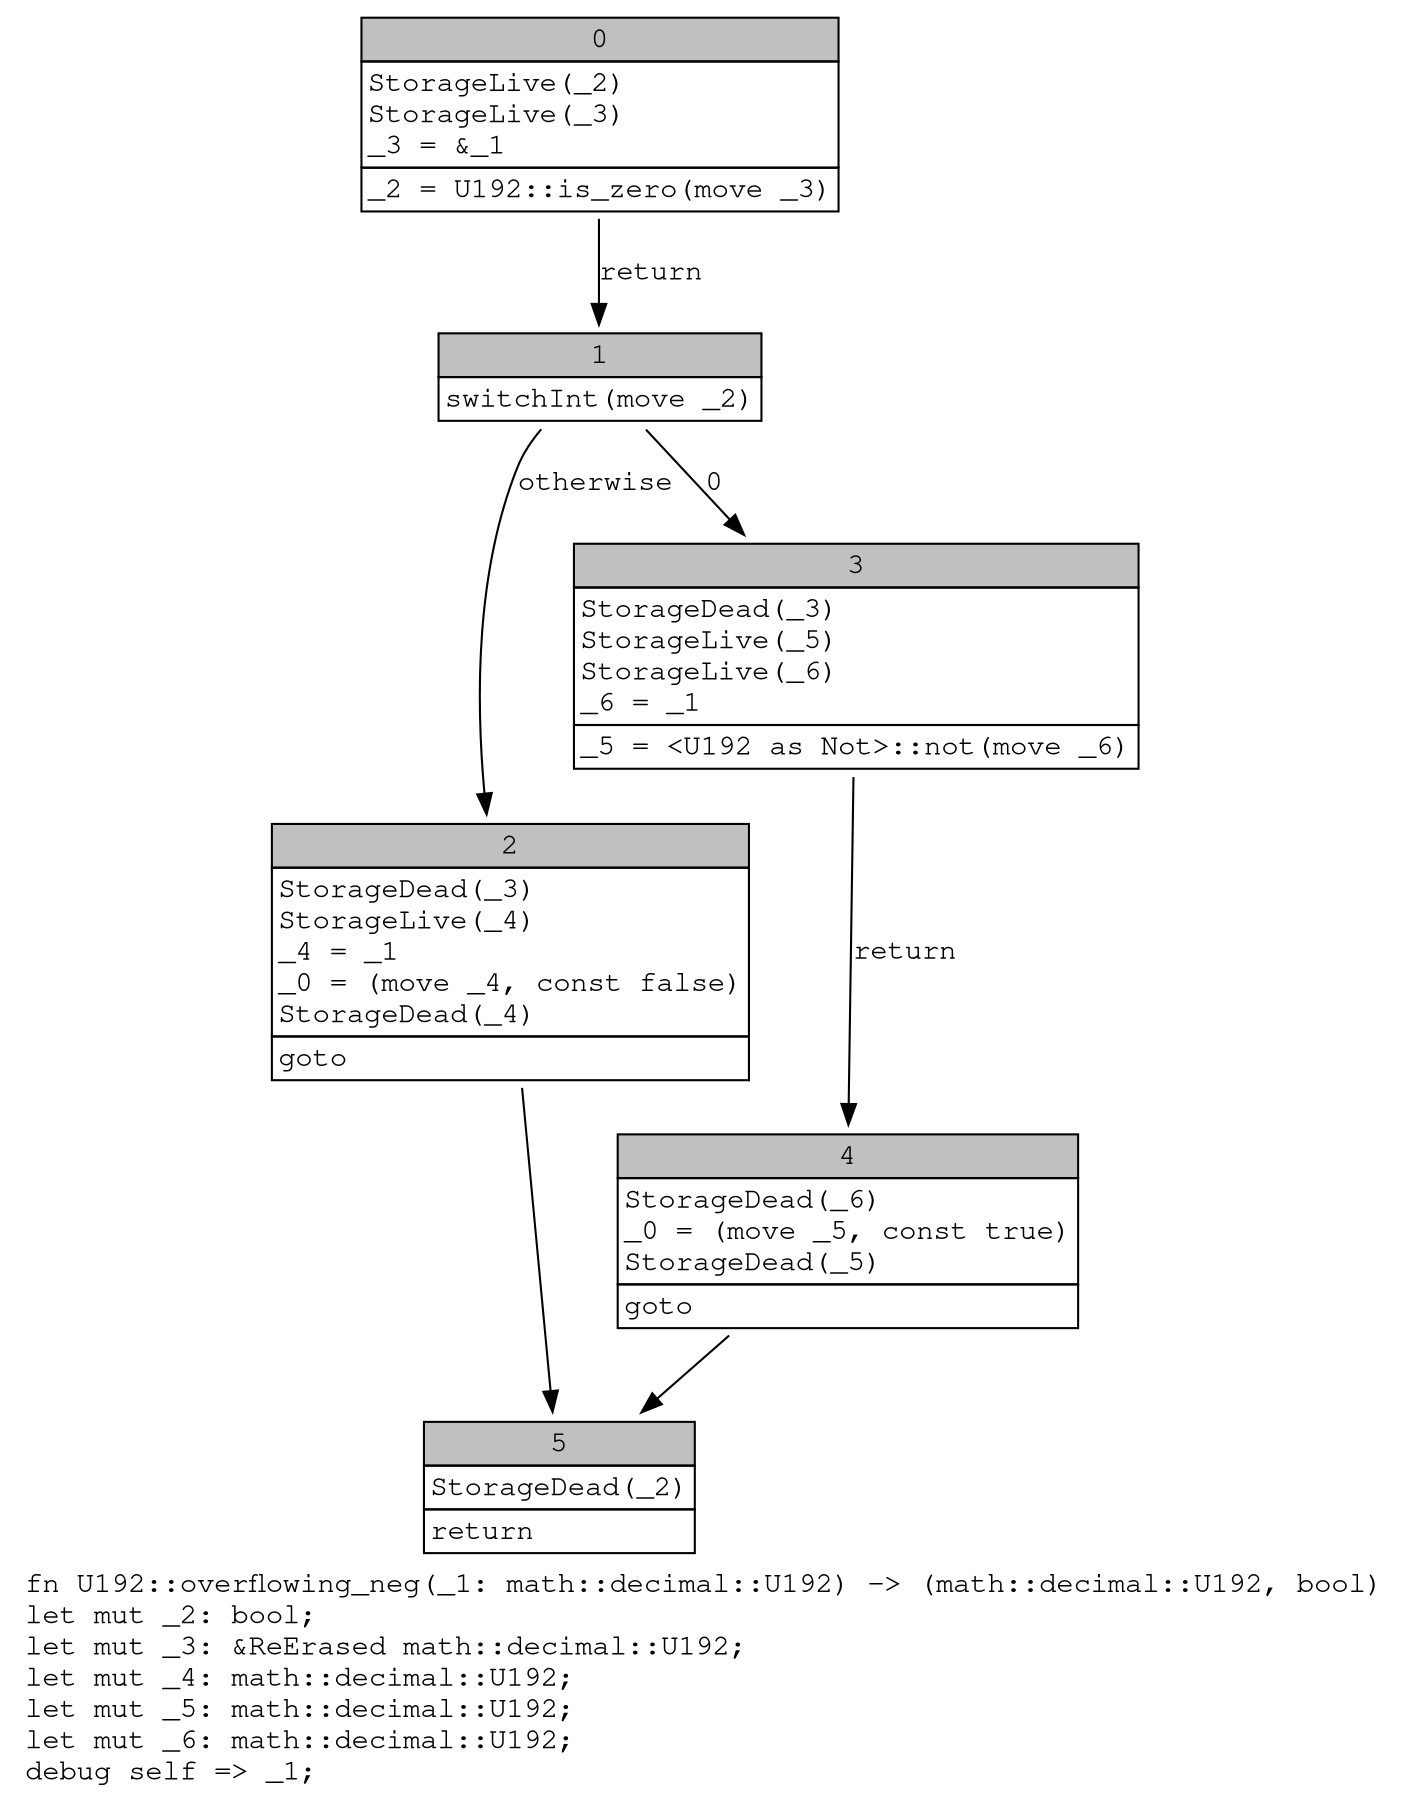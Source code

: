 digraph Mir_0_860 {
    graph [fontname="Courier, monospace"];
    node [fontname="Courier, monospace"];
    edge [fontname="Courier, monospace"];
    label=<fn U192::overflowing_neg(_1: math::decimal::U192) -&gt; (math::decimal::U192, bool)<br align="left"/>let mut _2: bool;<br align="left"/>let mut _3: &amp;ReErased math::decimal::U192;<br align="left"/>let mut _4: math::decimal::U192;<br align="left"/>let mut _5: math::decimal::U192;<br align="left"/>let mut _6: math::decimal::U192;<br align="left"/>debug self =&gt; _1;<br align="left"/>>;
    bb0__0_860 [shape="none", label=<<table border="0" cellborder="1" cellspacing="0"><tr><td bgcolor="gray" align="center" colspan="1">0</td></tr><tr><td align="left" balign="left">StorageLive(_2)<br/>StorageLive(_3)<br/>_3 = &amp;_1<br/></td></tr><tr><td align="left">_2 = U192::is_zero(move _3)</td></tr></table>>];
    bb1__0_860 [shape="none", label=<<table border="0" cellborder="1" cellspacing="0"><tr><td bgcolor="gray" align="center" colspan="1">1</td></tr><tr><td align="left">switchInt(move _2)</td></tr></table>>];
    bb2__0_860 [shape="none", label=<<table border="0" cellborder="1" cellspacing="0"><tr><td bgcolor="gray" align="center" colspan="1">2</td></tr><tr><td align="left" balign="left">StorageDead(_3)<br/>StorageLive(_4)<br/>_4 = _1<br/>_0 = (move _4, const false)<br/>StorageDead(_4)<br/></td></tr><tr><td align="left">goto</td></tr></table>>];
    bb3__0_860 [shape="none", label=<<table border="0" cellborder="1" cellspacing="0"><tr><td bgcolor="gray" align="center" colspan="1">3</td></tr><tr><td align="left" balign="left">StorageDead(_3)<br/>StorageLive(_5)<br/>StorageLive(_6)<br/>_6 = _1<br/></td></tr><tr><td align="left">_5 = &lt;U192 as Not&gt;::not(move _6)</td></tr></table>>];
    bb4__0_860 [shape="none", label=<<table border="0" cellborder="1" cellspacing="0"><tr><td bgcolor="gray" align="center" colspan="1">4</td></tr><tr><td align="left" balign="left">StorageDead(_6)<br/>_0 = (move _5, const true)<br/>StorageDead(_5)<br/></td></tr><tr><td align="left">goto</td></tr></table>>];
    bb5__0_860 [shape="none", label=<<table border="0" cellborder="1" cellspacing="0"><tr><td bgcolor="gray" align="center" colspan="1">5</td></tr><tr><td align="left" balign="left">StorageDead(_2)<br/></td></tr><tr><td align="left">return</td></tr></table>>];
    bb0__0_860 -> bb1__0_860 [label="return"];
    bb1__0_860 -> bb3__0_860 [label="0"];
    bb1__0_860 -> bb2__0_860 [label="otherwise"];
    bb2__0_860 -> bb5__0_860 [label=""];
    bb3__0_860 -> bb4__0_860 [label="return"];
    bb4__0_860 -> bb5__0_860 [label=""];
}
